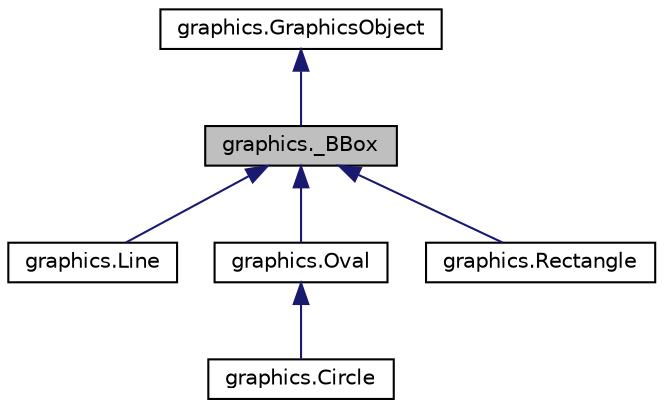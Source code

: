 digraph "graphics._BBox"
{
  edge [fontname="Helvetica",fontsize="10",labelfontname="Helvetica",labelfontsize="10"];
  node [fontname="Helvetica",fontsize="10",shape=record];
  Node1 [label="graphics._BBox",height=0.2,width=0.4,color="black", fillcolor="grey75", style="filled", fontcolor="black"];
  Node2 -> Node1 [dir="back",color="midnightblue",fontsize="10",style="solid",fontname="Helvetica"];
  Node2 [label="graphics.GraphicsObject",height=0.2,width=0.4,color="black", fillcolor="white", style="filled",URL="$classgraphics_1_1GraphicsObject.html"];
  Node1 -> Node3 [dir="back",color="midnightblue",fontsize="10",style="solid",fontname="Helvetica"];
  Node3 [label="graphics.Line",height=0.2,width=0.4,color="black", fillcolor="white", style="filled",URL="$classgraphics_1_1Line.html"];
  Node1 -> Node4 [dir="back",color="midnightblue",fontsize="10",style="solid",fontname="Helvetica"];
  Node4 [label="graphics.Oval",height=0.2,width=0.4,color="black", fillcolor="white", style="filled",URL="$classgraphics_1_1Oval.html"];
  Node4 -> Node5 [dir="back",color="midnightblue",fontsize="10",style="solid",fontname="Helvetica"];
  Node5 [label="graphics.Circle",height=0.2,width=0.4,color="black", fillcolor="white", style="filled",URL="$classgraphics_1_1Circle.html"];
  Node1 -> Node6 [dir="back",color="midnightblue",fontsize="10",style="solid",fontname="Helvetica"];
  Node6 [label="graphics.Rectangle",height=0.2,width=0.4,color="black", fillcolor="white", style="filled",URL="$classgraphics_1_1Rectangle.html"];
}
